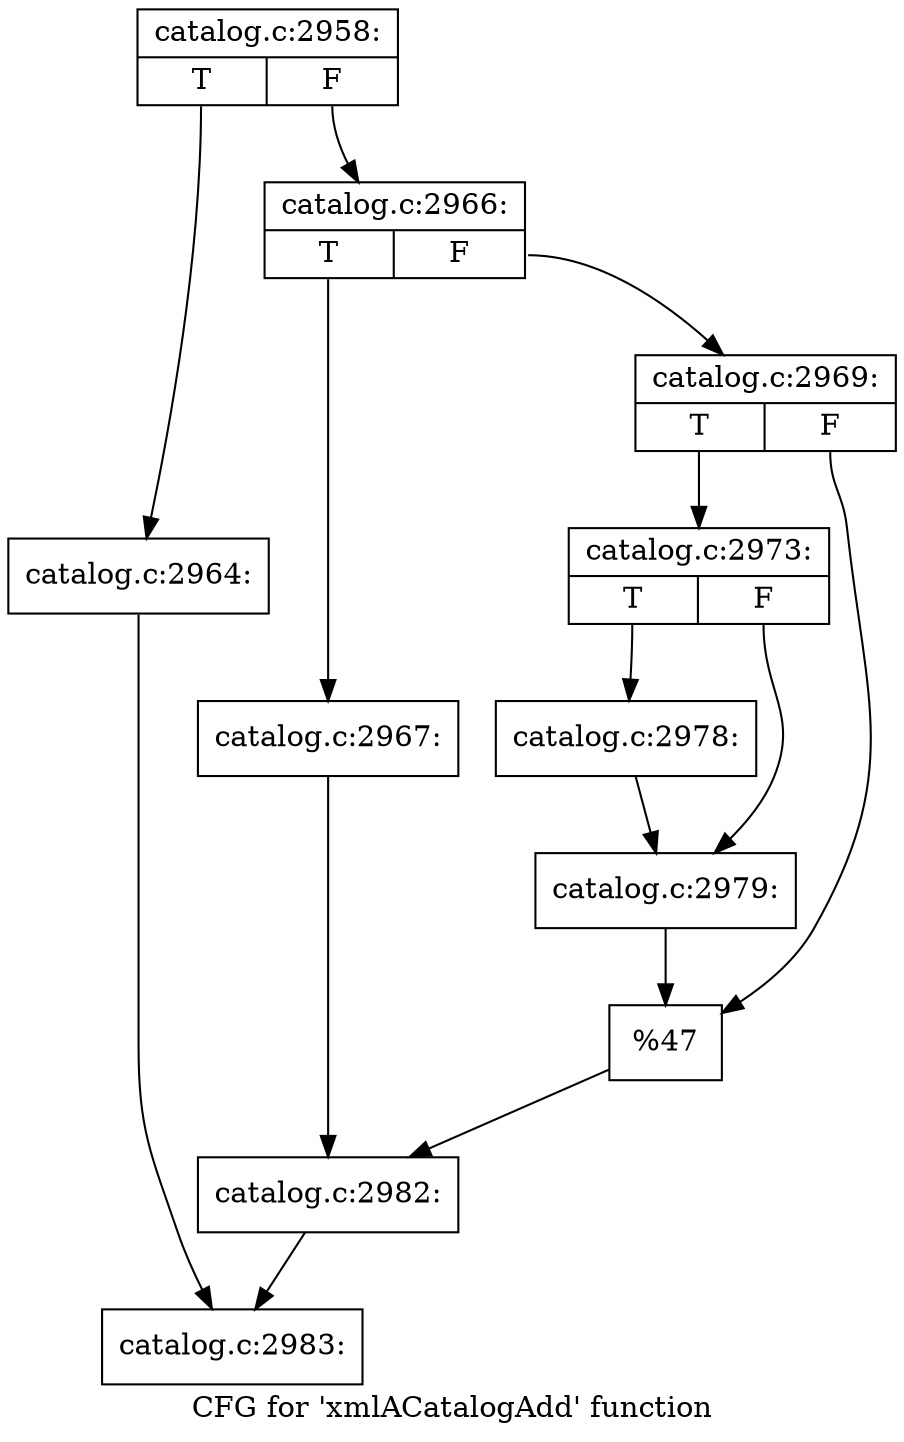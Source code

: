 digraph "CFG for 'xmlACatalogAdd' function" {
	label="CFG for 'xmlACatalogAdd' function";

	Node0x38f5380 [shape=record,label="{catalog.c:2958:|{<s0>T|<s1>F}}"];
	Node0x38f5380:s0 -> Node0x38f6570;
	Node0x38f5380:s1 -> Node0x38f65c0;
	Node0x38f6570 [shape=record,label="{catalog.c:2964:}"];
	Node0x38f6570 -> Node0x38001d0;
	Node0x38f65c0 [shape=record,label="{catalog.c:2966:|{<s0>T|<s1>F}}"];
	Node0x38f65c0:s0 -> Node0x38f6a80;
	Node0x38f65c0:s1 -> Node0x38f6b20;
	Node0x38f6a80 [shape=record,label="{catalog.c:2967:}"];
	Node0x38f6a80 -> Node0x38f6ad0;
	Node0x38f6b20 [shape=record,label="{catalog.c:2969:|{<s0>T|<s1>F}}"];
	Node0x38f6b20:s0 -> Node0x38f84f0;
	Node0x38f6b20:s1 -> Node0x38f8880;
	Node0x38f84f0 [shape=record,label="{catalog.c:2973:|{<s0>T|<s1>F}}"];
	Node0x38f84f0:s0 -> Node0x38f8f80;
	Node0x38f84f0:s1 -> Node0x38f8fd0;
	Node0x38f8f80 [shape=record,label="{catalog.c:2978:}"];
	Node0x38f8f80 -> Node0x38f8fd0;
	Node0x38f8fd0 [shape=record,label="{catalog.c:2979:}"];
	Node0x38f8fd0 -> Node0x38f8880;
	Node0x38f8880 [shape=record,label="{%47}"];
	Node0x38f8880 -> Node0x38f6ad0;
	Node0x38f6ad0 [shape=record,label="{catalog.c:2982:}"];
	Node0x38f6ad0 -> Node0x38001d0;
	Node0x38001d0 [shape=record,label="{catalog.c:2983:}"];
}
